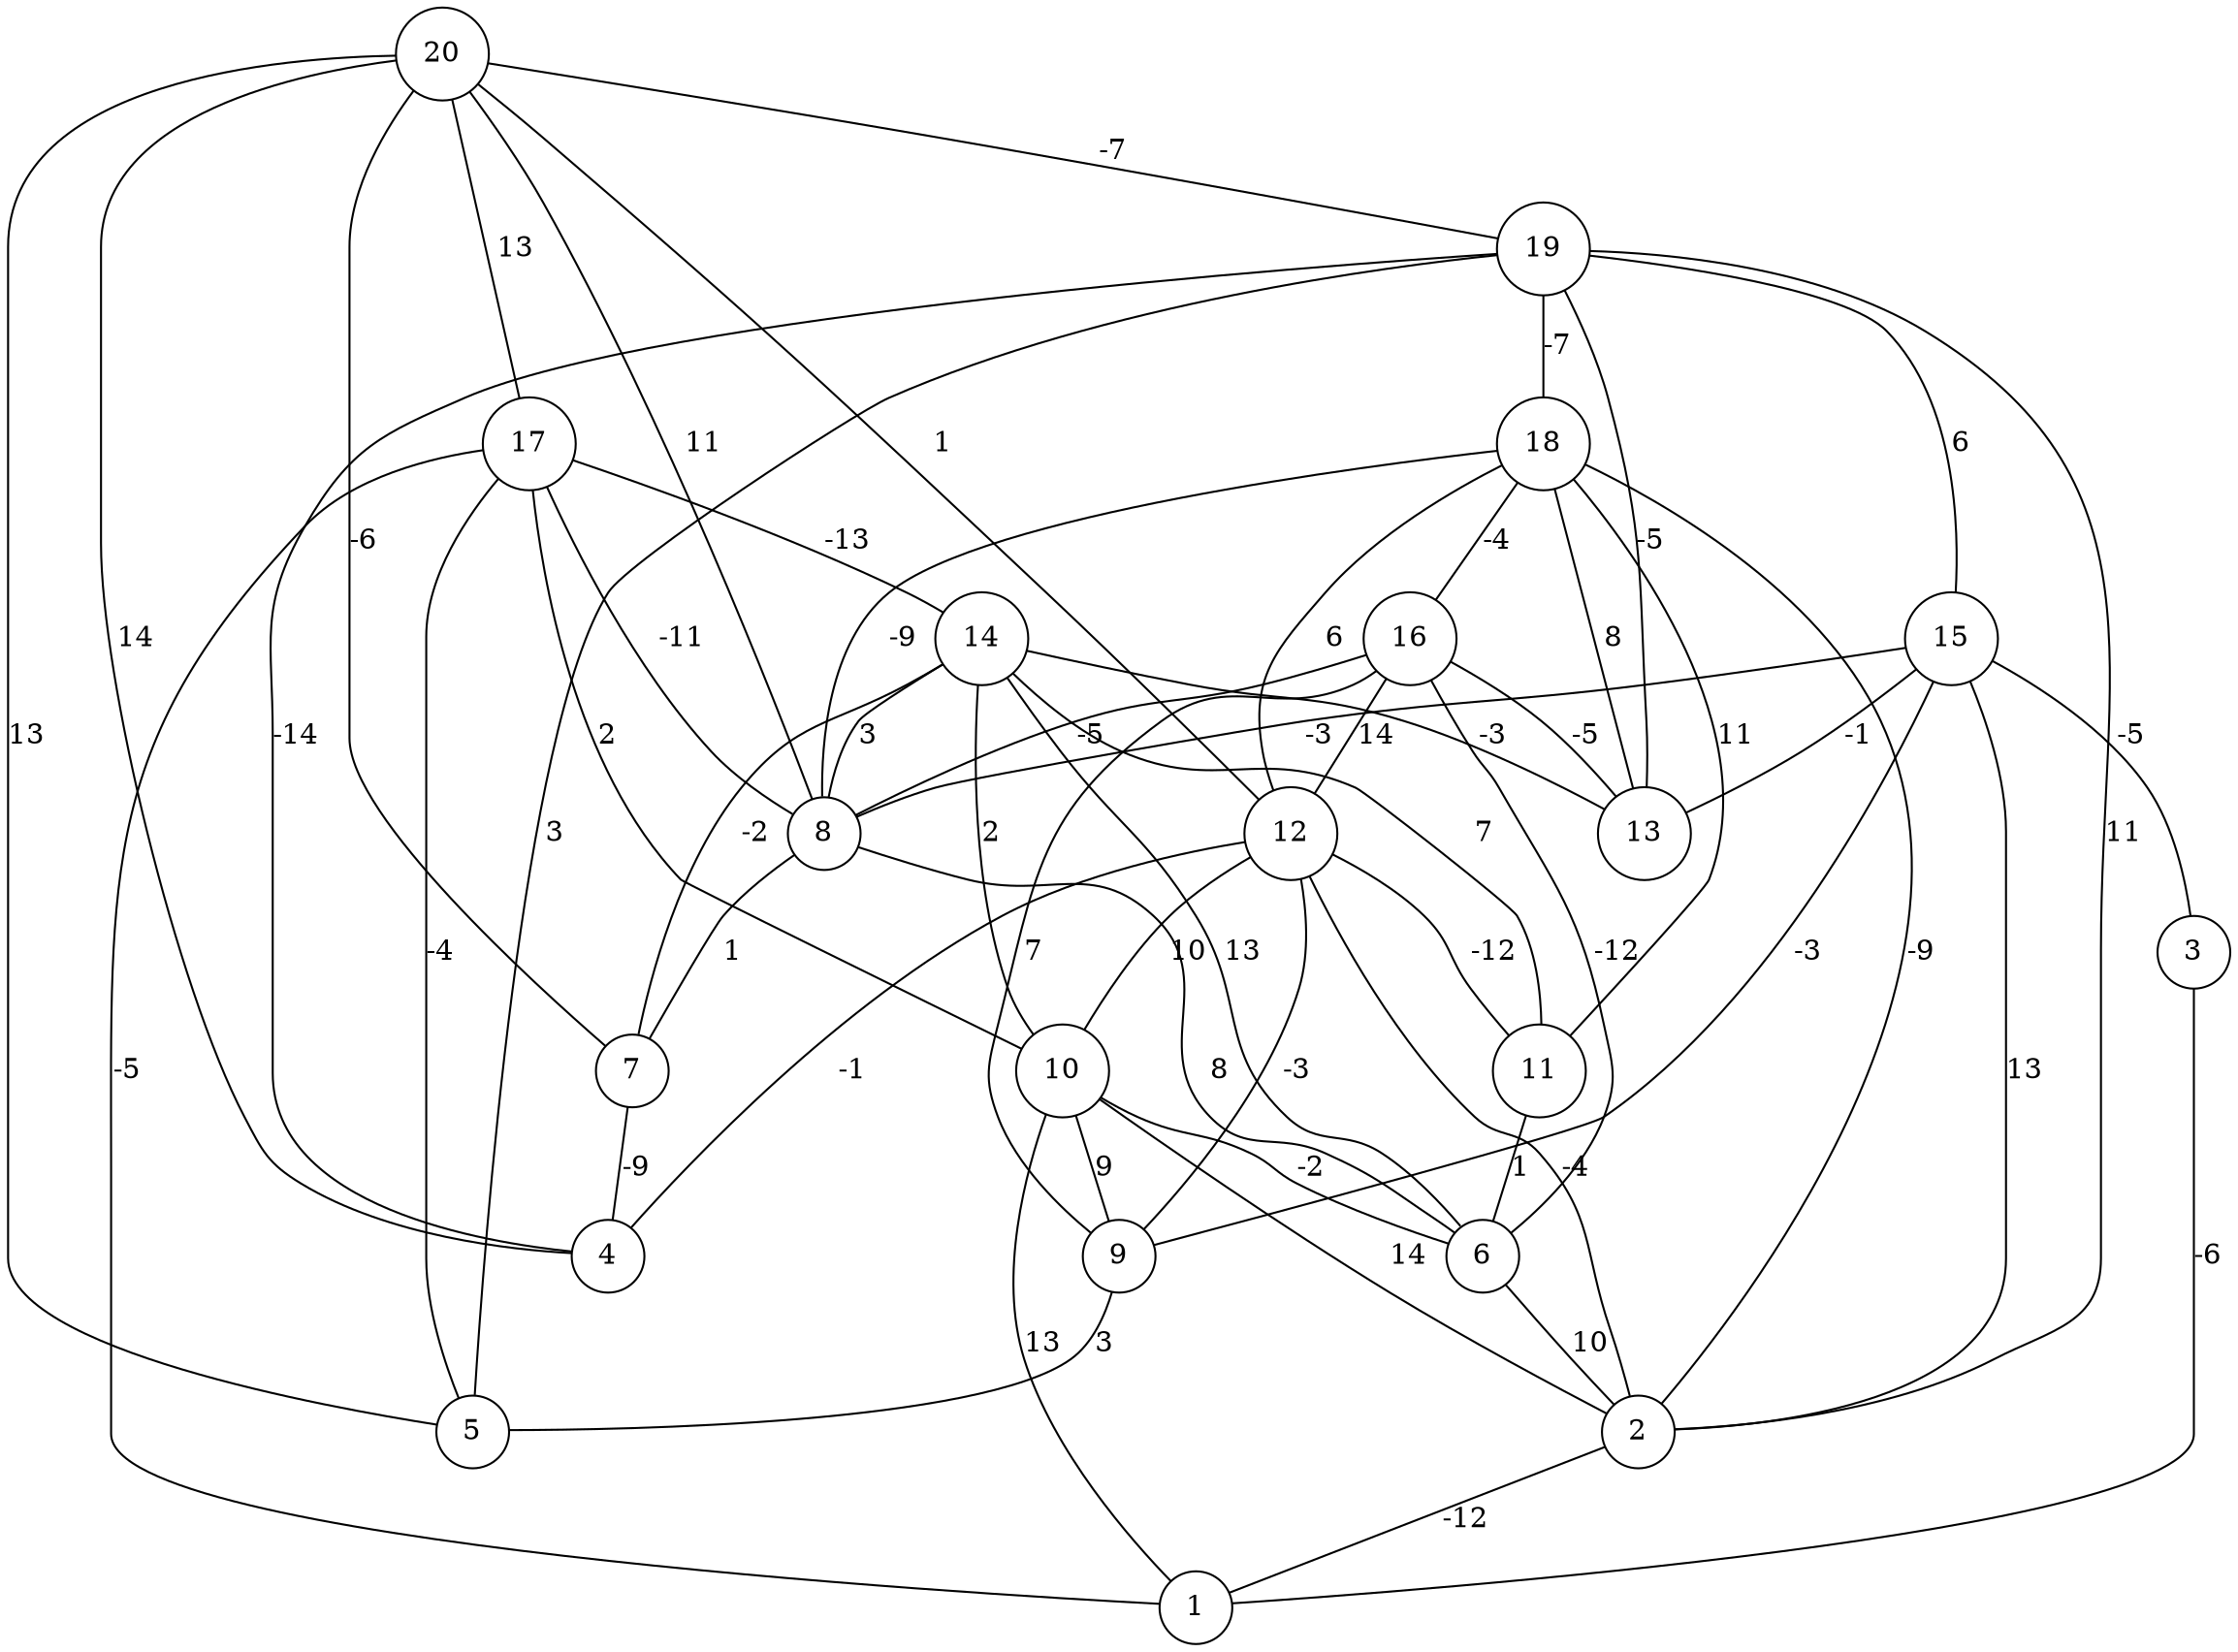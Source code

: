 graph { 
	 fontname="Helvetica,Arial,sans-serif" 
	 node [shape = circle]; 
	 20 -- 4 [label = "14"];
	 20 -- 5 [label = "13"];
	 20 -- 7 [label = "-6"];
	 20 -- 8 [label = "11"];
	 20 -- 12 [label = "1"];
	 20 -- 17 [label = "13"];
	 20 -- 19 [label = "-7"];
	 19 -- 2 [label = "11"];
	 19 -- 4 [label = "-14"];
	 19 -- 5 [label = "3"];
	 19 -- 13 [label = "-5"];
	 19 -- 15 [label = "6"];
	 19 -- 18 [label = "-7"];
	 18 -- 2 [label = "-9"];
	 18 -- 8 [label = "-9"];
	 18 -- 11 [label = "11"];
	 18 -- 12 [label = "6"];
	 18 -- 13 [label = "8"];
	 18 -- 16 [label = "-4"];
	 17 -- 1 [label = "-5"];
	 17 -- 5 [label = "-4"];
	 17 -- 8 [label = "-11"];
	 17 -- 10 [label = "2"];
	 17 -- 14 [label = "-13"];
	 16 -- 6 [label = "-12"];
	 16 -- 8 [label = "-5"];
	 16 -- 9 [label = "7"];
	 16 -- 12 [label = "14"];
	 16 -- 13 [label = "-5"];
	 15 -- 2 [label = "13"];
	 15 -- 3 [label = "-5"];
	 15 -- 8 [label = "-3"];
	 15 -- 9 [label = "-3"];
	 15 -- 13 [label = "-1"];
	 14 -- 6 [label = "13"];
	 14 -- 7 [label = "-2"];
	 14 -- 8 [label = "3"];
	 14 -- 10 [label = "2"];
	 14 -- 11 [label = "7"];
	 14 -- 13 [label = "-3"];
	 12 -- 2 [label = "-4"];
	 12 -- 4 [label = "-1"];
	 12 -- 9 [label = "-3"];
	 12 -- 10 [label = "10"];
	 12 -- 11 [label = "-12"];
	 11 -- 6 [label = "1"];
	 10 -- 1 [label = "13"];
	 10 -- 2 [label = "14"];
	 10 -- 6 [label = "-2"];
	 10 -- 9 [label = "9"];
	 9 -- 5 [label = "3"];
	 8 -- 6 [label = "8"];
	 8 -- 7 [label = "1"];
	 7 -- 4 [label = "-9"];
	 6 -- 2 [label = "10"];
	 3 -- 1 [label = "-6"];
	 2 -- 1 [label = "-12"];
	 1;
	 2;
	 3;
	 4;
	 5;
	 6;
	 7;
	 8;
	 9;
	 10;
	 11;
	 12;
	 13;
	 14;
	 15;
	 16;
	 17;
	 18;
	 19;
	 20;
}
